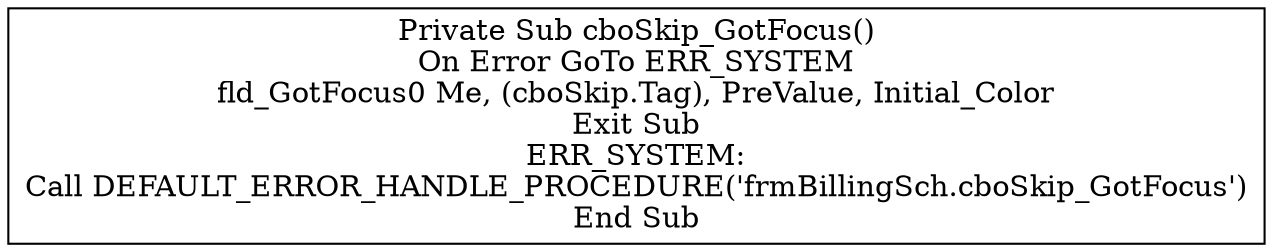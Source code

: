 digraph G{
Node_1 [ label ="Private Sub cboSkip_GotFocus()\nOn Error GoTo ERR_SYSTEM\nfld_GotFocus0 Me, (cboSkip.Tag), PreValue, Initial_Color\nExit Sub\nERR_SYSTEM:\nCall DEFAULT_ERROR_HANDLE_PROCEDURE('frmBillingSch.cboSkip_GotFocus')\nEnd Sub",shape="box"];
}
